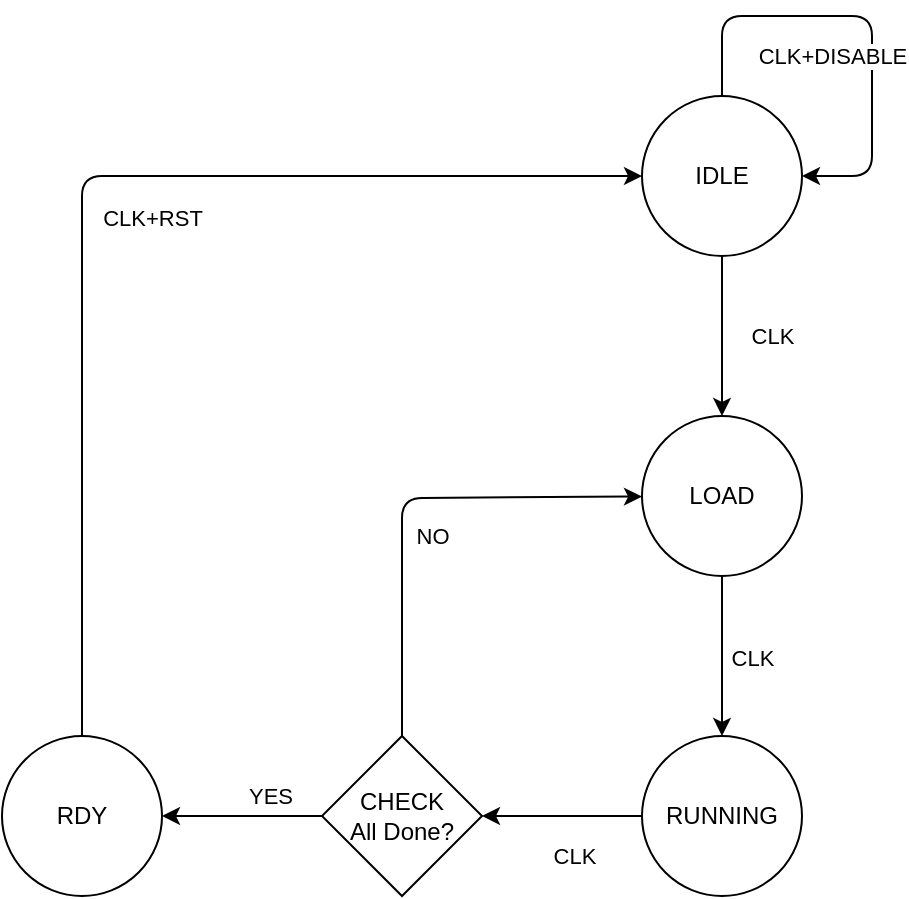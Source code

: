 <mxfile>
    <diagram id="FFFyzSRB_ki96bVUOr5I" name="FSM">
        <mxGraphModel dx="568" dy="397" grid="1" gridSize="10" guides="1" tooltips="1" connect="1" arrows="1" fold="1" page="1" pageScale="1" pageWidth="850" pageHeight="1100" math="0" shadow="0">
            <root>
                <mxCell id="0"/>
                <mxCell id="1" parent="0"/>
                <mxCell id="9" value="" style="edgeStyle=none;html=1;" parent="1" source="3" target="8" edge="1">
                    <mxGeometry relative="1" as="geometry"/>
                </mxCell>
                <mxCell id="34" value="CLK" style="edgeLabel;html=1;align=center;verticalAlign=middle;resizable=0;points=[];" parent="9" vertex="1" connectable="0">
                    <mxGeometry x="-0.45" relative="1" as="geometry">
                        <mxPoint x="25" y="18" as="offset"/>
                    </mxGeometry>
                </mxCell>
                <mxCell id="3" value="IDLE" style="ellipse;whiteSpace=wrap;html=1;aspect=fixed;" parent="1" vertex="1">
                    <mxGeometry x="385" y="270" width="80" height="80" as="geometry"/>
                </mxCell>
                <mxCell id="11" value="" style="edgeStyle=none;html=1;" parent="1" source="8" target="10" edge="1">
                    <mxGeometry relative="1" as="geometry"/>
                </mxCell>
                <mxCell id="35" value="CLK" style="edgeLabel;html=1;align=center;verticalAlign=middle;resizable=0;points=[];" parent="11" vertex="1" connectable="0">
                    <mxGeometry x="-0.367" y="1" relative="1" as="geometry">
                        <mxPoint x="14" y="15" as="offset"/>
                    </mxGeometry>
                </mxCell>
                <mxCell id="8" value="LOAD" style="ellipse;whiteSpace=wrap;html=1;aspect=fixed;" parent="1" vertex="1">
                    <mxGeometry x="385" y="430" width="80" height="80" as="geometry"/>
                </mxCell>
                <mxCell id="32" style="edgeStyle=none;html=1;" parent="1" source="10" target="16" edge="1">
                    <mxGeometry relative="1" as="geometry">
                        <mxPoint x="305" y="630" as="targetPoint"/>
                    </mxGeometry>
                </mxCell>
                <mxCell id="36" value="CLK" style="edgeLabel;html=1;align=center;verticalAlign=middle;resizable=0;points=[];" parent="32" vertex="1" connectable="0">
                    <mxGeometry x="-0.358" y="-1" relative="1" as="geometry">
                        <mxPoint x="-9" y="21" as="offset"/>
                    </mxGeometry>
                </mxCell>
                <mxCell id="10" value="RUNNING" style="ellipse;whiteSpace=wrap;html=1;" parent="1" vertex="1">
                    <mxGeometry x="385" y="590" width="80" height="80" as="geometry"/>
                </mxCell>
                <mxCell id="18" style="edgeStyle=none;html=1;exitX=0.5;exitY=0;exitDx=0;exitDy=0;" parent="1" source="16" target="8" edge="1">
                    <mxGeometry relative="1" as="geometry">
                        <mxPoint x="380" y="490" as="targetPoint"/>
                        <Array as="points">
                            <mxPoint x="265" y="471"/>
                        </Array>
                    </mxGeometry>
                </mxCell>
                <mxCell id="19" value="NO" style="edgeLabel;html=1;align=center;verticalAlign=middle;resizable=0;points=[];" parent="18" vertex="1" connectable="0">
                    <mxGeometry x="-0.372" y="1" relative="1" as="geometry">
                        <mxPoint x="16" y="-25" as="offset"/>
                    </mxGeometry>
                </mxCell>
                <mxCell id="28" value="" style="edgeStyle=none;html=1;" parent="1" source="16" target="27" edge="1">
                    <mxGeometry relative="1" as="geometry"/>
                </mxCell>
                <mxCell id="29" value="YES" style="edgeLabel;html=1;align=center;verticalAlign=middle;resizable=0;points=[];" parent="28" vertex="1" connectable="0">
                    <mxGeometry x="-0.333" y="1" relative="1" as="geometry">
                        <mxPoint y="-11" as="offset"/>
                    </mxGeometry>
                </mxCell>
                <mxCell id="16" value="CHECK&lt;br&gt;All Done?" style="rhombus;whiteSpace=wrap;html=1;" parent="1" vertex="1">
                    <mxGeometry x="225" y="590" width="80" height="80" as="geometry"/>
                </mxCell>
                <mxCell id="30" style="edgeStyle=none;html=1;" parent="1" source="27" target="3" edge="1">
                    <mxGeometry relative="1" as="geometry">
                        <Array as="points">
                            <mxPoint x="105" y="310"/>
                        </Array>
                    </mxGeometry>
                </mxCell>
                <mxCell id="31" value="CLK+RST" style="edgeLabel;html=1;align=center;verticalAlign=middle;resizable=0;points=[];" parent="30" vertex="1" connectable="0">
                    <mxGeometry x="-0.269" y="3" relative="1" as="geometry">
                        <mxPoint x="38" y="-55" as="offset"/>
                    </mxGeometry>
                </mxCell>
                <mxCell id="27" value="RDY" style="ellipse;whiteSpace=wrap;html=1;" parent="1" vertex="1">
                    <mxGeometry x="65" y="590" width="80" height="80" as="geometry"/>
                </mxCell>
                <mxCell id="37" style="edgeStyle=none;html=1;exitX=0.5;exitY=0;exitDx=0;exitDy=0;entryX=1;entryY=0.5;entryDx=0;entryDy=0;" edge="1" parent="1" source="3" target="3">
                    <mxGeometry relative="1" as="geometry">
                        <Array as="points">
                            <mxPoint x="425" y="230"/>
                            <mxPoint x="500" y="230"/>
                            <mxPoint x="500" y="310"/>
                        </Array>
                    </mxGeometry>
                </mxCell>
                <mxCell id="38" value="CLK+DISABLE" style="edgeLabel;html=1;align=center;verticalAlign=middle;resizable=0;points=[];" vertex="1" connectable="0" parent="37">
                    <mxGeometry x="0.105" y="1" relative="1" as="geometry">
                        <mxPoint x="-21" y="8" as="offset"/>
                    </mxGeometry>
                </mxCell>
            </root>
        </mxGraphModel>
    </diagram>
</mxfile>